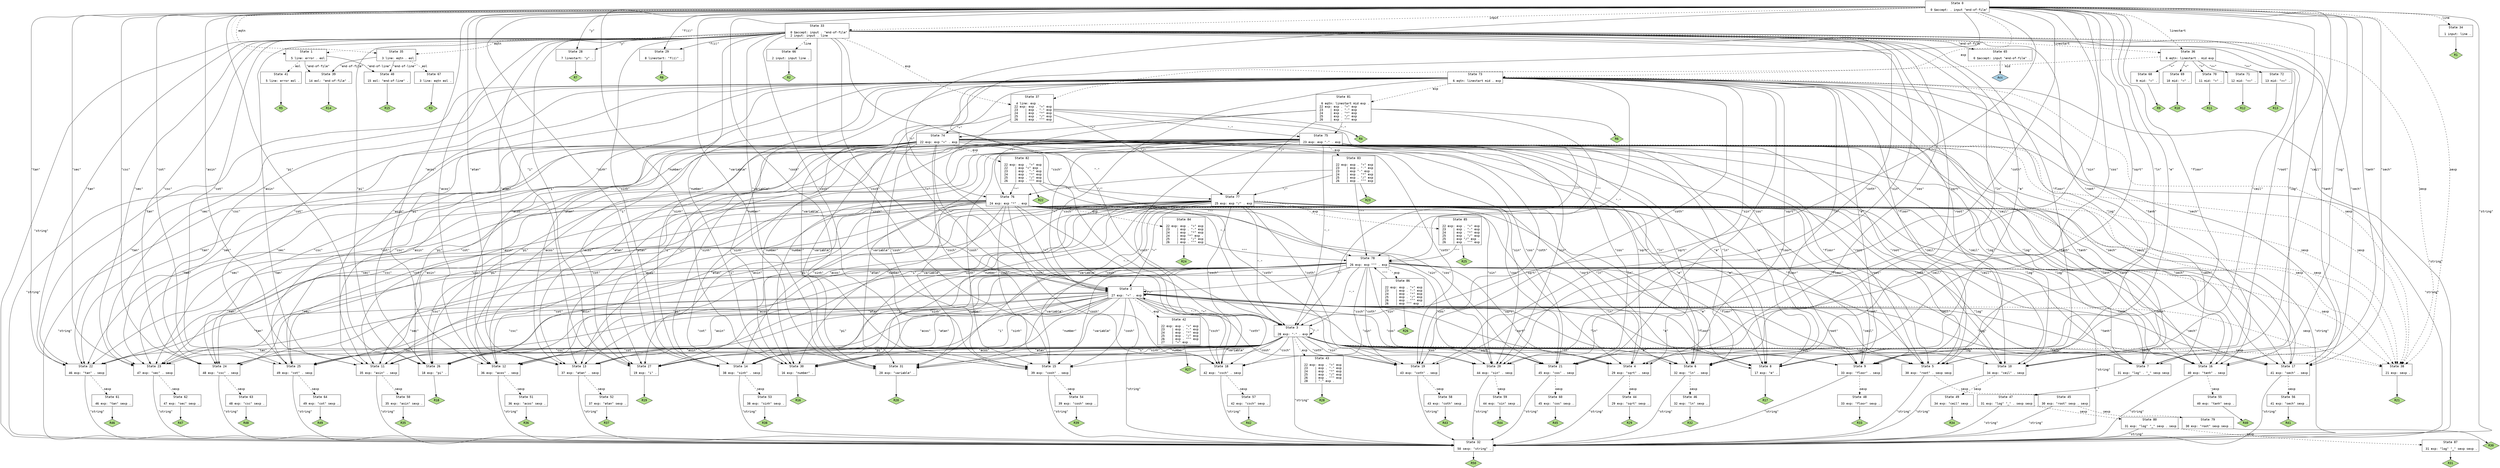 // Generated by GNU Bison 3.5.
// Report bugs to <bug-bison@gnu.org>.
// Home page: <http://www.gnu.org/software/bison/>.

digraph "parse.y"
{
  node [fontname = courier, shape = box, colorscheme = paired6]
  edge [fontname = courier]

  0 [label="State 0\n\l  0 $accept: . input \"end-of-file\"\l"]
  0 -> 1 [style=dotted]
  0 -> 2 [style=solid label="\"+\""]
  0 -> 3 [style=solid label="\"-\""]
  0 -> 4 [style=solid label="\"sqrt\""]
  0 -> 5 [style=solid label="\"root\""]
  0 -> 6 [style=solid label="\"ln\""]
  0 -> 7 [style=solid label="\"log\""]
  0 -> 8 [style=solid label="\"e\""]
  0 -> 9 [style=solid label="\"floor\""]
  0 -> 10 [style=solid label="\"ceil\""]
  0 -> 11 [style=solid label="\"asin\""]
  0 -> 12 [style=solid label="\"acos\""]
  0 -> 13 [style=solid label="\"atan\""]
  0 -> 14 [style=solid label="\"sinh\""]
  0 -> 15 [style=solid label="\"cosh\""]
  0 -> 16 [style=solid label="\"tanh\""]
  0 -> 17 [style=solid label="\"sech\""]
  0 -> 18 [style=solid label="\"csch\""]
  0 -> 19 [style=solid label="\"coth\""]
  0 -> 20 [style=solid label="\"sin\""]
  0 -> 21 [style=solid label="\"cos\""]
  0 -> 22 [style=solid label="\"tan\""]
  0 -> 23 [style=solid label="\"sec\""]
  0 -> 24 [style=solid label="\"csc\""]
  0 -> 25 [style=solid label="\"cot\""]
  0 -> 26 [style=solid label="\"pi\""]
  0 -> 27 [style=solid label="\"i\""]
  0 -> 28 [style=solid label="\"y\""]
  0 -> 29 [style=solid label="\"f(z)\""]
  0 -> 30 [style=solid label="\"number\""]
  0 -> 31 [style=solid label="\"variable\""]
  0 -> 32 [style=solid label="\"string\""]
  0 -> 33 [style=dashed label="input"]
  0 -> 34 [style=dashed label="line"]
  0 -> 35 [style=dashed label="eqtn"]
  0 -> 36 [style=dashed label="linestart"]
  0 -> 37 [style=dashed label="exp"]
  0 -> 38 [style=dashed label="sexp"]
  1 [label="State 1\n\l  5 line: error . eol\l"]
  1 -> 39 [style=solid label="\"end-of-file\""]
  1 -> 40 [style=solid label="\"end-of-line\""]
  1 -> 41 [style=dashed label="eol"]
  2 [label="State 2\n\l 27 exp: \"+\" . exp\l"]
  2 -> 2 [style=solid label="\"+\""]
  2 -> 3 [style=solid label="\"-\""]
  2 -> 4 [style=solid label="\"sqrt\""]
  2 -> 5 [style=solid label="\"root\""]
  2 -> 6 [style=solid label="\"ln\""]
  2 -> 7 [style=solid label="\"log\""]
  2 -> 8 [style=solid label="\"e\""]
  2 -> 9 [style=solid label="\"floor\""]
  2 -> 10 [style=solid label="\"ceil\""]
  2 -> 11 [style=solid label="\"asin\""]
  2 -> 12 [style=solid label="\"acos\""]
  2 -> 13 [style=solid label="\"atan\""]
  2 -> 14 [style=solid label="\"sinh\""]
  2 -> 15 [style=solid label="\"cosh\""]
  2 -> 16 [style=solid label="\"tanh\""]
  2 -> 17 [style=solid label="\"sech\""]
  2 -> 18 [style=solid label="\"csch\""]
  2 -> 19 [style=solid label="\"coth\""]
  2 -> 20 [style=solid label="\"sin\""]
  2 -> 21 [style=solid label="\"cos\""]
  2 -> 22 [style=solid label="\"tan\""]
  2 -> 23 [style=solid label="\"sec\""]
  2 -> 24 [style=solid label="\"csc\""]
  2 -> 25 [style=solid label="\"cot\""]
  2 -> 26 [style=solid label="\"pi\""]
  2 -> 27 [style=solid label="\"i\""]
  2 -> 30 [style=solid label="\"number\""]
  2 -> 31 [style=solid label="\"variable\""]
  2 -> 32 [style=solid label="\"string\""]
  2 -> 42 [style=dashed label="exp"]
  2 -> 38 [style=dashed label="sexp"]
  3 [label="State 3\n\l 28 exp: \"-\" . exp\l"]
  3 -> 2 [style=solid label="\"+\""]
  3 -> 3 [style=solid label="\"-\""]
  3 -> 4 [style=solid label="\"sqrt\""]
  3 -> 5 [style=solid label="\"root\""]
  3 -> 6 [style=solid label="\"ln\""]
  3 -> 7 [style=solid label="\"log\""]
  3 -> 8 [style=solid label="\"e\""]
  3 -> 9 [style=solid label="\"floor\""]
  3 -> 10 [style=solid label="\"ceil\""]
  3 -> 11 [style=solid label="\"asin\""]
  3 -> 12 [style=solid label="\"acos\""]
  3 -> 13 [style=solid label="\"atan\""]
  3 -> 14 [style=solid label="\"sinh\""]
  3 -> 15 [style=solid label="\"cosh\""]
  3 -> 16 [style=solid label="\"tanh\""]
  3 -> 17 [style=solid label="\"sech\""]
  3 -> 18 [style=solid label="\"csch\""]
  3 -> 19 [style=solid label="\"coth\""]
  3 -> 20 [style=solid label="\"sin\""]
  3 -> 21 [style=solid label="\"cos\""]
  3 -> 22 [style=solid label="\"tan\""]
  3 -> 23 [style=solid label="\"sec\""]
  3 -> 24 [style=solid label="\"csc\""]
  3 -> 25 [style=solid label="\"cot\""]
  3 -> 26 [style=solid label="\"pi\""]
  3 -> 27 [style=solid label="\"i\""]
  3 -> 30 [style=solid label="\"number\""]
  3 -> 31 [style=solid label="\"variable\""]
  3 -> 32 [style=solid label="\"string\""]
  3 -> 43 [style=dashed label="exp"]
  3 -> 38 [style=dashed label="sexp"]
  4 [label="State 4\n\l 29 exp: \"sqrt\" . sexp\l"]
  4 -> 32 [style=solid label="\"string\""]
  4 -> 44 [style=dashed label="sexp"]
  5 [label="State 5\n\l 30 exp: \"root\" . sexp sexp\l"]
  5 -> 32 [style=solid label="\"string\""]
  5 -> 45 [style=dashed label="sexp"]
  6 [label="State 6\n\l 32 exp: \"ln\" . sexp\l"]
  6 -> 32 [style=solid label="\"string\""]
  6 -> 46 [style=dashed label="sexp"]
  7 [label="State 7\n\l 31 exp: \"log\" . \"_\" sexp sexp\l"]
  7 -> 47 [style=solid label="\"_\""]
  8 [label="State 8\n\l 17 exp: \"e\" .\l"]
  8 -> "8R17" [style=solid]
 "8R17" [label="R17", fillcolor=3, shape=diamond, style=filled]
  9 [label="State 9\n\l 33 exp: \"floor\" . sexp\l"]
  9 -> 32 [style=solid label="\"string\""]
  9 -> 48 [style=dashed label="sexp"]
  10 [label="State 10\n\l 34 exp: \"ceil\" . sexp\l"]
  10 -> 32 [style=solid label="\"string\""]
  10 -> 49 [style=dashed label="sexp"]
  11 [label="State 11\n\l 35 exp: \"asin\" . sexp\l"]
  11 -> 32 [style=solid label="\"string\""]
  11 -> 50 [style=dashed label="sexp"]
  12 [label="State 12\n\l 36 exp: \"acos\" . sexp\l"]
  12 -> 32 [style=solid label="\"string\""]
  12 -> 51 [style=dashed label="sexp"]
  13 [label="State 13\n\l 37 exp: \"atan\" . sexp\l"]
  13 -> 32 [style=solid label="\"string\""]
  13 -> 52 [style=dashed label="sexp"]
  14 [label="State 14\n\l 38 exp: \"sinh\" . sexp\l"]
  14 -> 32 [style=solid label="\"string\""]
  14 -> 53 [style=dashed label="sexp"]
  15 [label="State 15\n\l 39 exp: \"cosh\" . sexp\l"]
  15 -> 32 [style=solid label="\"string\""]
  15 -> 54 [style=dashed label="sexp"]
  16 [label="State 16\n\l 40 exp: \"tanh\" . sexp\l"]
  16 -> 32 [style=solid label="\"string\""]
  16 -> 55 [style=dashed label="sexp"]
  17 [label="State 17\n\l 41 exp: \"sech\" . sexp\l"]
  17 -> 32 [style=solid label="\"string\""]
  17 -> 56 [style=dashed label="sexp"]
  18 [label="State 18\n\l 42 exp: \"csch\" . sexp\l"]
  18 -> 32 [style=solid label="\"string\""]
  18 -> 57 [style=dashed label="sexp"]
  19 [label="State 19\n\l 43 exp: \"coth\" . sexp\l"]
  19 -> 32 [style=solid label="\"string\""]
  19 -> 58 [style=dashed label="sexp"]
  20 [label="State 20\n\l 44 exp: \"sin\" . sexp\l"]
  20 -> 32 [style=solid label="\"string\""]
  20 -> 59 [style=dashed label="sexp"]
  21 [label="State 21\n\l 45 exp: \"cos\" . sexp\l"]
  21 -> 32 [style=solid label="\"string\""]
  21 -> 60 [style=dashed label="sexp"]
  22 [label="State 22\n\l 46 exp: \"tan\" . sexp\l"]
  22 -> 32 [style=solid label="\"string\""]
  22 -> 61 [style=dashed label="sexp"]
  23 [label="State 23\n\l 47 exp: \"sec\" . sexp\l"]
  23 -> 32 [style=solid label="\"string\""]
  23 -> 62 [style=dashed label="sexp"]
  24 [label="State 24\n\l 48 exp: \"csc\" . sexp\l"]
  24 -> 32 [style=solid label="\"string\""]
  24 -> 63 [style=dashed label="sexp"]
  25 [label="State 25\n\l 49 exp: \"cot\" . sexp\l"]
  25 -> 32 [style=solid label="\"string\""]
  25 -> 64 [style=dashed label="sexp"]
  26 [label="State 26\n\l 18 exp: \"pi\" .\l"]
  26 -> "26R18" [style=solid]
 "26R18" [label="R18", fillcolor=3, shape=diamond, style=filled]
  27 [label="State 27\n\l 19 exp: \"i\" .\l"]
  27 -> "27R19" [style=solid]
 "27R19" [label="R19", fillcolor=3, shape=diamond, style=filled]
  28 [label="State 28\n\l  7 linestart: \"y\" .\l"]
  28 -> "28R7" [style=solid]
 "28R7" [label="R7", fillcolor=3, shape=diamond, style=filled]
  29 [label="State 29\n\l  8 linestart: \"f(z)\" .\l"]
  29 -> "29R8" [style=solid]
 "29R8" [label="R8", fillcolor=3, shape=diamond, style=filled]
  30 [label="State 30\n\l 16 exp: \"number\" .\l"]
  30 -> "30R16" [style=solid]
 "30R16" [label="R16", fillcolor=3, shape=diamond, style=filled]
  31 [label="State 31\n\l 20 exp: \"variable\" .\l"]
  31 -> "31R20" [style=solid]
 "31R20" [label="R20", fillcolor=3, shape=diamond, style=filled]
  32 [label="State 32\n\l 50 sexp: \"string\" .\l"]
  32 -> "32R50" [style=solid]
 "32R50" [label="R50", fillcolor=3, shape=diamond, style=filled]
  33 [label="State 33\n\l  0 $accept: input . \"end-of-file\"\l  2 input: input . line\l"]
  33 -> 65 [style=solid label="\"end-of-file\""]
  33 -> 1 [style=dotted]
  33 -> 2 [style=solid label="\"+\""]
  33 -> 3 [style=solid label="\"-\""]
  33 -> 4 [style=solid label="\"sqrt\""]
  33 -> 5 [style=solid label="\"root\""]
  33 -> 6 [style=solid label="\"ln\""]
  33 -> 7 [style=solid label="\"log\""]
  33 -> 8 [style=solid label="\"e\""]
  33 -> 9 [style=solid label="\"floor\""]
  33 -> 10 [style=solid label="\"ceil\""]
  33 -> 11 [style=solid label="\"asin\""]
  33 -> 12 [style=solid label="\"acos\""]
  33 -> 13 [style=solid label="\"atan\""]
  33 -> 14 [style=solid label="\"sinh\""]
  33 -> 15 [style=solid label="\"cosh\""]
  33 -> 16 [style=solid label="\"tanh\""]
  33 -> 17 [style=solid label="\"sech\""]
  33 -> 18 [style=solid label="\"csch\""]
  33 -> 19 [style=solid label="\"coth\""]
  33 -> 20 [style=solid label="\"sin\""]
  33 -> 21 [style=solid label="\"cos\""]
  33 -> 22 [style=solid label="\"tan\""]
  33 -> 23 [style=solid label="\"sec\""]
  33 -> 24 [style=solid label="\"csc\""]
  33 -> 25 [style=solid label="\"cot\""]
  33 -> 26 [style=solid label="\"pi\""]
  33 -> 27 [style=solid label="\"i\""]
  33 -> 28 [style=solid label="\"y\""]
  33 -> 29 [style=solid label="\"f(z)\""]
  33 -> 30 [style=solid label="\"number\""]
  33 -> 31 [style=solid label="\"variable\""]
  33 -> 32 [style=solid label="\"string\""]
  33 -> 66 [style=dashed label="line"]
  33 -> 35 [style=dashed label="eqtn"]
  33 -> 36 [style=dashed label="linestart"]
  33 -> 37 [style=dashed label="exp"]
  33 -> 38 [style=dashed label="sexp"]
  34 [label="State 34\n\l  1 input: line .\l"]
  34 -> "34R1" [style=solid]
 "34R1" [label="R1", fillcolor=3, shape=diamond, style=filled]
  35 [label="State 35\n\l  3 line: eqtn . eol\l"]
  35 -> 39 [style=solid label="\"end-of-file\""]
  35 -> 40 [style=solid label="\"end-of-line\""]
  35 -> 67 [style=dashed label="eol"]
  36 [label="State 36\n\l  6 eqtn: linestart . mid exp\l"]
  36 -> 68 [style=solid label="\"=\""]
  36 -> 69 [style=solid label="\"<\""]
  36 -> 70 [style=solid label="\">\""]
  36 -> 71 [style=solid label="\"<=\""]
  36 -> 72 [style=solid label="\">=\""]
  36 -> 73 [style=dashed label="mid"]
  37 [label="State 37\n\l  4 line: exp .\l 22 exp: exp . \"+\" exp\l 23    | exp . \"-\" exp\l 24    | exp . \"*\" exp\l 25    | exp . \"/\" exp\l 26    | exp . \"^\" exp\l"]
  37 -> 74 [style=solid label="\"+\""]
  37 -> 75 [style=solid label="\"-\""]
  37 -> 76 [style=solid label="\"*\""]
  37 -> 77 [style=solid label="\"/\""]
  37 -> 78 [style=solid label="\"^\""]
  37 -> "37R4" [style=solid]
 "37R4" [label="R4", fillcolor=3, shape=diamond, style=filled]
  38 [label="State 38\n\l 21 exp: sexp .\l"]
  38 -> "38R21" [style=solid]
 "38R21" [label="R21", fillcolor=3, shape=diamond, style=filled]
  39 [label="State 39\n\l 14 eol: \"end-of-file\" .\l"]
  39 -> "39R14" [style=solid]
 "39R14" [label="R14", fillcolor=3, shape=diamond, style=filled]
  40 [label="State 40\n\l 15 eol: \"end-of-line\" .\l"]
  40 -> "40R15" [style=solid]
 "40R15" [label="R15", fillcolor=3, shape=diamond, style=filled]
  41 [label="State 41\n\l  5 line: error eol .\l"]
  41 -> "41R5" [style=solid]
 "41R5" [label="R5", fillcolor=3, shape=diamond, style=filled]
  42 [label="State 42\n\l 22 exp: exp . \"+\" exp\l 23    | exp . \"-\" exp\l 24    | exp . \"*\" exp\l 25    | exp . \"/\" exp\l 26    | exp . \"^\" exp\l 27    | \"+\" exp .\l"]
  42 -> "42R27" [style=solid]
 "42R27" [label="R27", fillcolor=3, shape=diamond, style=filled]
  43 [label="State 43\n\l 22 exp: exp . \"+\" exp\l 23    | exp . \"-\" exp\l 24    | exp . \"*\" exp\l 25    | exp . \"/\" exp\l 26    | exp . \"^\" exp\l 28    | \"-\" exp .\l"]
  43 -> "43R28" [style=solid]
 "43R28" [label="R28", fillcolor=3, shape=diamond, style=filled]
  44 [label="State 44\n\l 29 exp: \"sqrt\" sexp .\l"]
  44 -> "44R29" [style=solid]
 "44R29" [label="R29", fillcolor=3, shape=diamond, style=filled]
  45 [label="State 45\n\l 30 exp: \"root\" sexp . sexp\l"]
  45 -> 32 [style=solid label="\"string\""]
  45 -> 79 [style=dashed label="sexp"]
  46 [label="State 46\n\l 32 exp: \"ln\" sexp .\l"]
  46 -> "46R32" [style=solid]
 "46R32" [label="R32", fillcolor=3, shape=diamond, style=filled]
  47 [label="State 47\n\l 31 exp: \"log\" \"_\" . sexp sexp\l"]
  47 -> 32 [style=solid label="\"string\""]
  47 -> 80 [style=dashed label="sexp"]
  48 [label="State 48\n\l 33 exp: \"floor\" sexp .\l"]
  48 -> "48R33" [style=solid]
 "48R33" [label="R33", fillcolor=3, shape=diamond, style=filled]
  49 [label="State 49\n\l 34 exp: \"ceil\" sexp .\l"]
  49 -> "49R34" [style=solid]
 "49R34" [label="R34", fillcolor=3, shape=diamond, style=filled]
  50 [label="State 50\n\l 35 exp: \"asin\" sexp .\l"]
  50 -> "50R35" [style=solid]
 "50R35" [label="R35", fillcolor=3, shape=diamond, style=filled]
  51 [label="State 51\n\l 36 exp: \"acos\" sexp .\l"]
  51 -> "51R36" [style=solid]
 "51R36" [label="R36", fillcolor=3, shape=diamond, style=filled]
  52 [label="State 52\n\l 37 exp: \"atan\" sexp .\l"]
  52 -> "52R37" [style=solid]
 "52R37" [label="R37", fillcolor=3, shape=diamond, style=filled]
  53 [label="State 53\n\l 38 exp: \"sinh\" sexp .\l"]
  53 -> "53R38" [style=solid]
 "53R38" [label="R38", fillcolor=3, shape=diamond, style=filled]
  54 [label="State 54\n\l 39 exp: \"cosh\" sexp .\l"]
  54 -> "54R39" [style=solid]
 "54R39" [label="R39", fillcolor=3, shape=diamond, style=filled]
  55 [label="State 55\n\l 40 exp: \"tanh\" sexp .\l"]
  55 -> "55R40" [style=solid]
 "55R40" [label="R40", fillcolor=3, shape=diamond, style=filled]
  56 [label="State 56\n\l 41 exp: \"sech\" sexp .\l"]
  56 -> "56R41" [style=solid]
 "56R41" [label="R41", fillcolor=3, shape=diamond, style=filled]
  57 [label="State 57\n\l 42 exp: \"csch\" sexp .\l"]
  57 -> "57R42" [style=solid]
 "57R42" [label="R42", fillcolor=3, shape=diamond, style=filled]
  58 [label="State 58\n\l 43 exp: \"coth\" sexp .\l"]
  58 -> "58R43" [style=solid]
 "58R43" [label="R43", fillcolor=3, shape=diamond, style=filled]
  59 [label="State 59\n\l 44 exp: \"sin\" sexp .\l"]
  59 -> "59R44" [style=solid]
 "59R44" [label="R44", fillcolor=3, shape=diamond, style=filled]
  60 [label="State 60\n\l 45 exp: \"cos\" sexp .\l"]
  60 -> "60R45" [style=solid]
 "60R45" [label="R45", fillcolor=3, shape=diamond, style=filled]
  61 [label="State 61\n\l 46 exp: \"tan\" sexp .\l"]
  61 -> "61R46" [style=solid]
 "61R46" [label="R46", fillcolor=3, shape=diamond, style=filled]
  62 [label="State 62\n\l 47 exp: \"sec\" sexp .\l"]
  62 -> "62R47" [style=solid]
 "62R47" [label="R47", fillcolor=3, shape=diamond, style=filled]
  63 [label="State 63\n\l 48 exp: \"csc\" sexp .\l"]
  63 -> "63R48" [style=solid]
 "63R48" [label="R48", fillcolor=3, shape=diamond, style=filled]
  64 [label="State 64\n\l 49 exp: \"cot\" sexp .\l"]
  64 -> "64R49" [style=solid]
 "64R49" [label="R49", fillcolor=3, shape=diamond, style=filled]
  65 [label="State 65\n\l  0 $accept: input \"end-of-file\" .\l"]
  65 -> "65R0" [style=solid]
 "65R0" [label="Acc", fillcolor=1, shape=diamond, style=filled]
  66 [label="State 66\n\l  2 input: input line .\l"]
  66 -> "66R2" [style=solid]
 "66R2" [label="R2", fillcolor=3, shape=diamond, style=filled]
  67 [label="State 67\n\l  3 line: eqtn eol .\l"]
  67 -> "67R3" [style=solid]
 "67R3" [label="R3", fillcolor=3, shape=diamond, style=filled]
  68 [label="State 68\n\l  9 mid: \"=\" .\l"]
  68 -> "68R9" [style=solid]
 "68R9" [label="R9", fillcolor=3, shape=diamond, style=filled]
  69 [label="State 69\n\l 10 mid: \"<\" .\l"]
  69 -> "69R10" [style=solid]
 "69R10" [label="R10", fillcolor=3, shape=diamond, style=filled]
  70 [label="State 70\n\l 11 mid: \">\" .\l"]
  70 -> "70R11" [style=solid]
 "70R11" [label="R11", fillcolor=3, shape=diamond, style=filled]
  71 [label="State 71\n\l 12 mid: \"<=\" .\l"]
  71 -> "71R12" [style=solid]
 "71R12" [label="R12", fillcolor=3, shape=diamond, style=filled]
  72 [label="State 72\n\l 13 mid: \">=\" .\l"]
  72 -> "72R13" [style=solid]
 "72R13" [label="R13", fillcolor=3, shape=diamond, style=filled]
  73 [label="State 73\n\l  6 eqtn: linestart mid . exp\l"]
  73 -> 2 [style=solid label="\"+\""]
  73 -> 3 [style=solid label="\"-\""]
  73 -> 4 [style=solid label="\"sqrt\""]
  73 -> 5 [style=solid label="\"root\""]
  73 -> 6 [style=solid label="\"ln\""]
  73 -> 7 [style=solid label="\"log\""]
  73 -> 8 [style=solid label="\"e\""]
  73 -> 9 [style=solid label="\"floor\""]
  73 -> 10 [style=solid label="\"ceil\""]
  73 -> 11 [style=solid label="\"asin\""]
  73 -> 12 [style=solid label="\"acos\""]
  73 -> 13 [style=solid label="\"atan\""]
  73 -> 14 [style=solid label="\"sinh\""]
  73 -> 15 [style=solid label="\"cosh\""]
  73 -> 16 [style=solid label="\"tanh\""]
  73 -> 17 [style=solid label="\"sech\""]
  73 -> 18 [style=solid label="\"csch\""]
  73 -> 19 [style=solid label="\"coth\""]
  73 -> 20 [style=solid label="\"sin\""]
  73 -> 21 [style=solid label="\"cos\""]
  73 -> 22 [style=solid label="\"tan\""]
  73 -> 23 [style=solid label="\"sec\""]
  73 -> 24 [style=solid label="\"csc\""]
  73 -> 25 [style=solid label="\"cot\""]
  73 -> 26 [style=solid label="\"pi\""]
  73 -> 27 [style=solid label="\"i\""]
  73 -> 30 [style=solid label="\"number\""]
  73 -> 31 [style=solid label="\"variable\""]
  73 -> 32 [style=solid label="\"string\""]
  73 -> 81 [style=dashed label="exp"]
  73 -> 38 [style=dashed label="sexp"]
  74 [label="State 74\n\l 22 exp: exp \"+\" . exp\l"]
  74 -> 2 [style=solid label="\"+\""]
  74 -> 3 [style=solid label="\"-\""]
  74 -> 4 [style=solid label="\"sqrt\""]
  74 -> 5 [style=solid label="\"root\""]
  74 -> 6 [style=solid label="\"ln\""]
  74 -> 7 [style=solid label="\"log\""]
  74 -> 8 [style=solid label="\"e\""]
  74 -> 9 [style=solid label="\"floor\""]
  74 -> 10 [style=solid label="\"ceil\""]
  74 -> 11 [style=solid label="\"asin\""]
  74 -> 12 [style=solid label="\"acos\""]
  74 -> 13 [style=solid label="\"atan\""]
  74 -> 14 [style=solid label="\"sinh\""]
  74 -> 15 [style=solid label="\"cosh\""]
  74 -> 16 [style=solid label="\"tanh\""]
  74 -> 17 [style=solid label="\"sech\""]
  74 -> 18 [style=solid label="\"csch\""]
  74 -> 19 [style=solid label="\"coth\""]
  74 -> 20 [style=solid label="\"sin\""]
  74 -> 21 [style=solid label="\"cos\""]
  74 -> 22 [style=solid label="\"tan\""]
  74 -> 23 [style=solid label="\"sec\""]
  74 -> 24 [style=solid label="\"csc\""]
  74 -> 25 [style=solid label="\"cot\""]
  74 -> 26 [style=solid label="\"pi\""]
  74 -> 27 [style=solid label="\"i\""]
  74 -> 30 [style=solid label="\"number\""]
  74 -> 31 [style=solid label="\"variable\""]
  74 -> 32 [style=solid label="\"string\""]
  74 -> 82 [style=dashed label="exp"]
  74 -> 38 [style=dashed label="sexp"]
  75 [label="State 75\n\l 23 exp: exp \"-\" . exp\l"]
  75 -> 2 [style=solid label="\"+\""]
  75 -> 3 [style=solid label="\"-\""]
  75 -> 4 [style=solid label="\"sqrt\""]
  75 -> 5 [style=solid label="\"root\""]
  75 -> 6 [style=solid label="\"ln\""]
  75 -> 7 [style=solid label="\"log\""]
  75 -> 8 [style=solid label="\"e\""]
  75 -> 9 [style=solid label="\"floor\""]
  75 -> 10 [style=solid label="\"ceil\""]
  75 -> 11 [style=solid label="\"asin\""]
  75 -> 12 [style=solid label="\"acos\""]
  75 -> 13 [style=solid label="\"atan\""]
  75 -> 14 [style=solid label="\"sinh\""]
  75 -> 15 [style=solid label="\"cosh\""]
  75 -> 16 [style=solid label="\"tanh\""]
  75 -> 17 [style=solid label="\"sech\""]
  75 -> 18 [style=solid label="\"csch\""]
  75 -> 19 [style=solid label="\"coth\""]
  75 -> 20 [style=solid label="\"sin\""]
  75 -> 21 [style=solid label="\"cos\""]
  75 -> 22 [style=solid label="\"tan\""]
  75 -> 23 [style=solid label="\"sec\""]
  75 -> 24 [style=solid label="\"csc\""]
  75 -> 25 [style=solid label="\"cot\""]
  75 -> 26 [style=solid label="\"pi\""]
  75 -> 27 [style=solid label="\"i\""]
  75 -> 30 [style=solid label="\"number\""]
  75 -> 31 [style=solid label="\"variable\""]
  75 -> 32 [style=solid label="\"string\""]
  75 -> 83 [style=dashed label="exp"]
  75 -> 38 [style=dashed label="sexp"]
  76 [label="State 76\n\l 24 exp: exp \"*\" . exp\l"]
  76 -> 2 [style=solid label="\"+\""]
  76 -> 3 [style=solid label="\"-\""]
  76 -> 4 [style=solid label="\"sqrt\""]
  76 -> 5 [style=solid label="\"root\""]
  76 -> 6 [style=solid label="\"ln\""]
  76 -> 7 [style=solid label="\"log\""]
  76 -> 8 [style=solid label="\"e\""]
  76 -> 9 [style=solid label="\"floor\""]
  76 -> 10 [style=solid label="\"ceil\""]
  76 -> 11 [style=solid label="\"asin\""]
  76 -> 12 [style=solid label="\"acos\""]
  76 -> 13 [style=solid label="\"atan\""]
  76 -> 14 [style=solid label="\"sinh\""]
  76 -> 15 [style=solid label="\"cosh\""]
  76 -> 16 [style=solid label="\"tanh\""]
  76 -> 17 [style=solid label="\"sech\""]
  76 -> 18 [style=solid label="\"csch\""]
  76 -> 19 [style=solid label="\"coth\""]
  76 -> 20 [style=solid label="\"sin\""]
  76 -> 21 [style=solid label="\"cos\""]
  76 -> 22 [style=solid label="\"tan\""]
  76 -> 23 [style=solid label="\"sec\""]
  76 -> 24 [style=solid label="\"csc\""]
  76 -> 25 [style=solid label="\"cot\""]
  76 -> 26 [style=solid label="\"pi\""]
  76 -> 27 [style=solid label="\"i\""]
  76 -> 30 [style=solid label="\"number\""]
  76 -> 31 [style=solid label="\"variable\""]
  76 -> 32 [style=solid label="\"string\""]
  76 -> 84 [style=dashed label="exp"]
  76 -> 38 [style=dashed label="sexp"]
  77 [label="State 77\n\l 25 exp: exp \"/\" . exp\l"]
  77 -> 2 [style=solid label="\"+\""]
  77 -> 3 [style=solid label="\"-\""]
  77 -> 4 [style=solid label="\"sqrt\""]
  77 -> 5 [style=solid label="\"root\""]
  77 -> 6 [style=solid label="\"ln\""]
  77 -> 7 [style=solid label="\"log\""]
  77 -> 8 [style=solid label="\"e\""]
  77 -> 9 [style=solid label="\"floor\""]
  77 -> 10 [style=solid label="\"ceil\""]
  77 -> 11 [style=solid label="\"asin\""]
  77 -> 12 [style=solid label="\"acos\""]
  77 -> 13 [style=solid label="\"atan\""]
  77 -> 14 [style=solid label="\"sinh\""]
  77 -> 15 [style=solid label="\"cosh\""]
  77 -> 16 [style=solid label="\"tanh\""]
  77 -> 17 [style=solid label="\"sech\""]
  77 -> 18 [style=solid label="\"csch\""]
  77 -> 19 [style=solid label="\"coth\""]
  77 -> 20 [style=solid label="\"sin\""]
  77 -> 21 [style=solid label="\"cos\""]
  77 -> 22 [style=solid label="\"tan\""]
  77 -> 23 [style=solid label="\"sec\""]
  77 -> 24 [style=solid label="\"csc\""]
  77 -> 25 [style=solid label="\"cot\""]
  77 -> 26 [style=solid label="\"pi\""]
  77 -> 27 [style=solid label="\"i\""]
  77 -> 30 [style=solid label="\"number\""]
  77 -> 31 [style=solid label="\"variable\""]
  77 -> 32 [style=solid label="\"string\""]
  77 -> 85 [style=dashed label="exp"]
  77 -> 38 [style=dashed label="sexp"]
  78 [label="State 78\n\l 26 exp: exp \"^\" . exp\l"]
  78 -> 2 [style=solid label="\"+\""]
  78 -> 3 [style=solid label="\"-\""]
  78 -> 4 [style=solid label="\"sqrt\""]
  78 -> 5 [style=solid label="\"root\""]
  78 -> 6 [style=solid label="\"ln\""]
  78 -> 7 [style=solid label="\"log\""]
  78 -> 8 [style=solid label="\"e\""]
  78 -> 9 [style=solid label="\"floor\""]
  78 -> 10 [style=solid label="\"ceil\""]
  78 -> 11 [style=solid label="\"asin\""]
  78 -> 12 [style=solid label="\"acos\""]
  78 -> 13 [style=solid label="\"atan\""]
  78 -> 14 [style=solid label="\"sinh\""]
  78 -> 15 [style=solid label="\"cosh\""]
  78 -> 16 [style=solid label="\"tanh\""]
  78 -> 17 [style=solid label="\"sech\""]
  78 -> 18 [style=solid label="\"csch\""]
  78 -> 19 [style=solid label="\"coth\""]
  78 -> 20 [style=solid label="\"sin\""]
  78 -> 21 [style=solid label="\"cos\""]
  78 -> 22 [style=solid label="\"tan\""]
  78 -> 23 [style=solid label="\"sec\""]
  78 -> 24 [style=solid label="\"csc\""]
  78 -> 25 [style=solid label="\"cot\""]
  78 -> 26 [style=solid label="\"pi\""]
  78 -> 27 [style=solid label="\"i\""]
  78 -> 30 [style=solid label="\"number\""]
  78 -> 31 [style=solid label="\"variable\""]
  78 -> 32 [style=solid label="\"string\""]
  78 -> 86 [style=dashed label="exp"]
  78 -> 38 [style=dashed label="sexp"]
  79 [label="State 79\n\l 30 exp: \"root\" sexp sexp .\l"]
  79 -> "79R30" [style=solid]
 "79R30" [label="R30", fillcolor=3, shape=diamond, style=filled]
  80 [label="State 80\n\l 31 exp: \"log\" \"_\" sexp . sexp\l"]
  80 -> 32 [style=solid label="\"string\""]
  80 -> 87 [style=dashed label="sexp"]
  81 [label="State 81\n\l  6 eqtn: linestart mid exp .\l 22 exp: exp . \"+\" exp\l 23    | exp . \"-\" exp\l 24    | exp . \"*\" exp\l 25    | exp . \"/\" exp\l 26    | exp . \"^\" exp\l"]
  81 -> 74 [style=solid label="\"+\""]
  81 -> 75 [style=solid label="\"-\""]
  81 -> 76 [style=solid label="\"*\""]
  81 -> 77 [style=solid label="\"/\""]
  81 -> 78 [style=solid label="\"^\""]
  81 -> "81R6" [style=solid]
 "81R6" [label="R6", fillcolor=3, shape=diamond, style=filled]
  82 [label="State 82\n\l 22 exp: exp . \"+\" exp\l 22    | exp \"+\" exp .\l 23    | exp . \"-\" exp\l 24    | exp . \"*\" exp\l 25    | exp . \"/\" exp\l 26    | exp . \"^\" exp\l"]
  82 -> 76 [style=solid label="\"*\""]
  82 -> 77 [style=solid label="\"/\""]
  82 -> 78 [style=solid label="\"^\""]
  82 -> "82R22" [style=solid]
 "82R22" [label="R22", fillcolor=3, shape=diamond, style=filled]
  83 [label="State 83\n\l 22 exp: exp . \"+\" exp\l 23    | exp . \"-\" exp\l 23    | exp \"-\" exp .\l 24    | exp . \"*\" exp\l 25    | exp . \"/\" exp\l 26    | exp . \"^\" exp\l"]
  83 -> 76 [style=solid label="\"*\""]
  83 -> 77 [style=solid label="\"/\""]
  83 -> 78 [style=solid label="\"^\""]
  83 -> "83R23" [style=solid]
 "83R23" [label="R23", fillcolor=3, shape=diamond, style=filled]
  84 [label="State 84\n\l 22 exp: exp . \"+\" exp\l 23    | exp . \"-\" exp\l 24    | exp . \"*\" exp\l 24    | exp \"*\" exp .\l 25    | exp . \"/\" exp\l 26    | exp . \"^\" exp\l"]
  84 -> 78 [style=solid label="\"^\""]
  84 -> "84R24" [style=solid]
 "84R24" [label="R24", fillcolor=3, shape=diamond, style=filled]
  85 [label="State 85\n\l 22 exp: exp . \"+\" exp\l 23    | exp . \"-\" exp\l 24    | exp . \"*\" exp\l 25    | exp . \"/\" exp\l 25    | exp \"/\" exp .\l 26    | exp . \"^\" exp\l"]
  85 -> 78 [style=solid label="\"^\""]
  85 -> "85R25" [style=solid]
 "85R25" [label="R25", fillcolor=3, shape=diamond, style=filled]
  86 [label="State 86\n\l 22 exp: exp . \"+\" exp\l 23    | exp . \"-\" exp\l 24    | exp . \"*\" exp\l 25    | exp . \"/\" exp\l 26    | exp . \"^\" exp\l 26    | exp \"^\" exp .\l"]
  86 -> 78 [style=solid label="\"^\""]
  86 -> "86R26" [style=solid]
 "86R26" [label="R26", fillcolor=3, shape=diamond, style=filled]
  87 [label="State 87\n\l 31 exp: \"log\" \"_\" sexp sexp .\l"]
  87 -> "87R31" [style=solid]
 "87R31" [label="R31", fillcolor=3, shape=diamond, style=filled]
}
